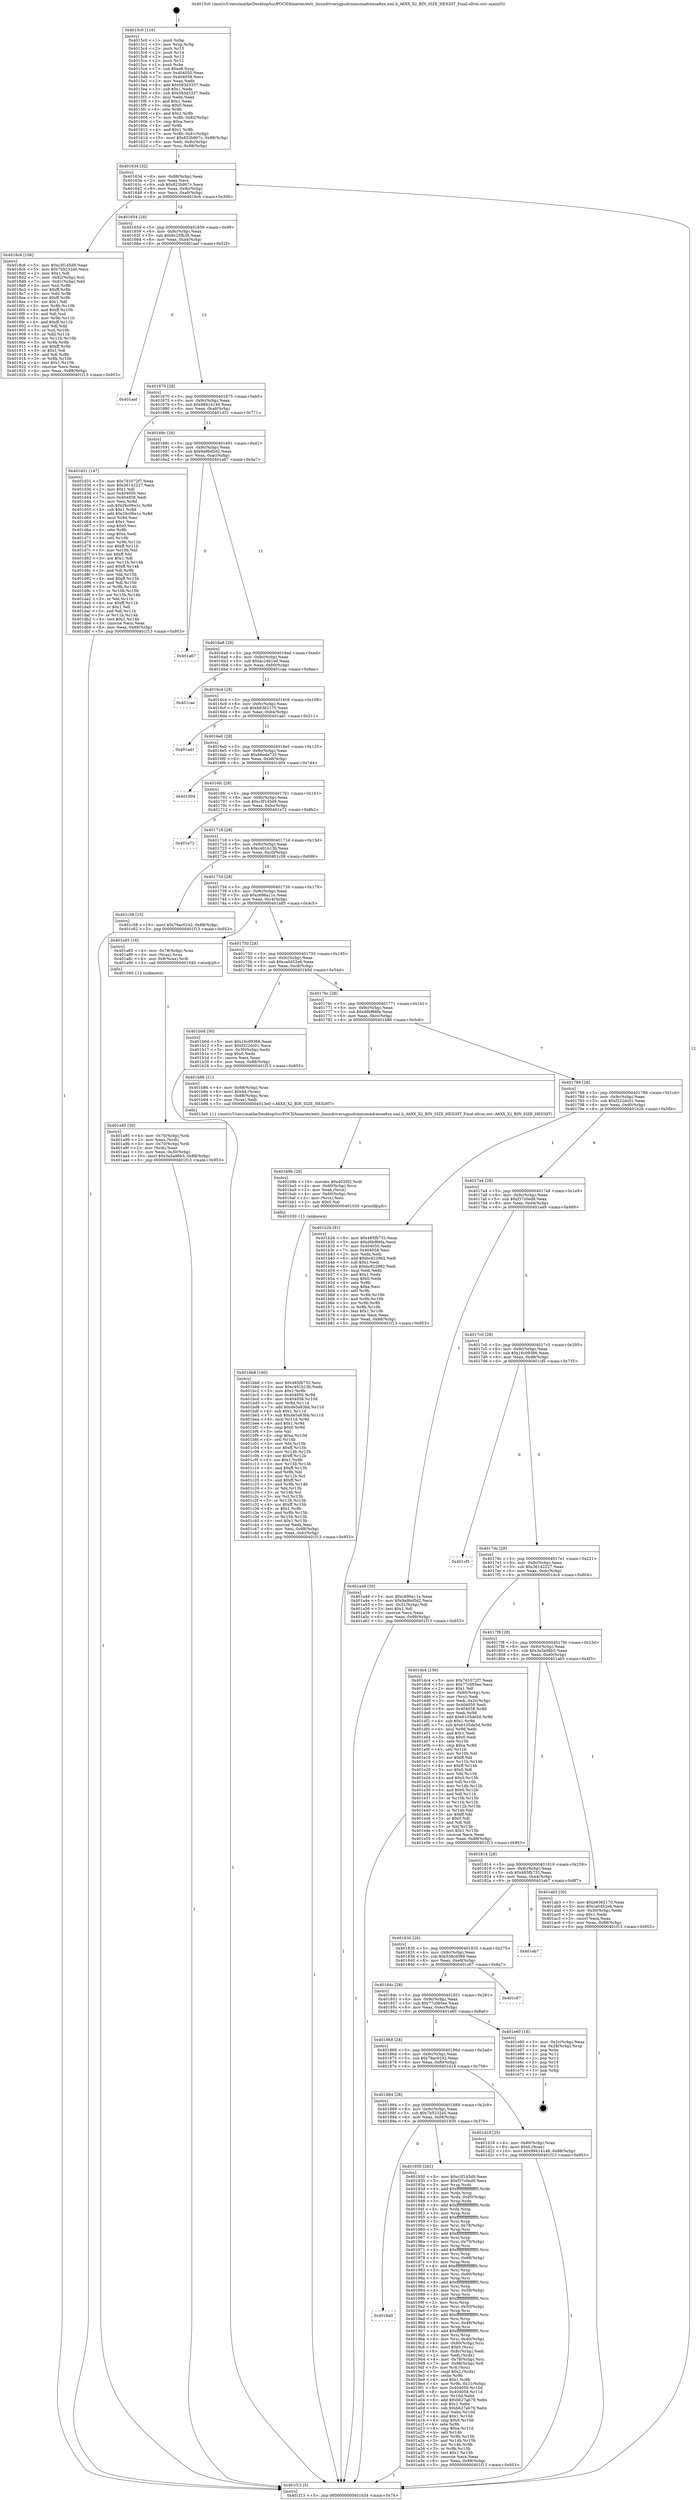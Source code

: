 digraph "0x4015c0" {
  label = "0x4015c0 (/mnt/c/Users/mathe/Desktop/tcc/POCII/binaries/extr_linuxdriversgpudrmmsmadrenoa6xx.xml.h_A6XX_X2_BIN_SIZE_HEIGHT_Final-ollvm.out::main(0))"
  labelloc = "t"
  node[shape=record]

  Entry [label="",width=0.3,height=0.3,shape=circle,fillcolor=black,style=filled]
  "0x401634" [label="{
     0x401634 [32]\l
     | [instrs]\l
     &nbsp;&nbsp;0x401634 \<+6\>: mov -0x88(%rbp),%eax\l
     &nbsp;&nbsp;0x40163a \<+2\>: mov %eax,%ecx\l
     &nbsp;&nbsp;0x40163c \<+6\>: sub $0x823b907c,%ecx\l
     &nbsp;&nbsp;0x401642 \<+6\>: mov %eax,-0x9c(%rbp)\l
     &nbsp;&nbsp;0x401648 \<+6\>: mov %ecx,-0xa0(%rbp)\l
     &nbsp;&nbsp;0x40164e \<+6\>: je 00000000004018c6 \<main+0x306\>\l
  }"]
  "0x4018c6" [label="{
     0x4018c6 [106]\l
     | [instrs]\l
     &nbsp;&nbsp;0x4018c6 \<+5\>: mov $0xc3f145d9,%eax\l
     &nbsp;&nbsp;0x4018cb \<+5\>: mov $0x7b5232a5,%ecx\l
     &nbsp;&nbsp;0x4018d0 \<+2\>: mov $0x1,%dl\l
     &nbsp;&nbsp;0x4018d2 \<+7\>: mov -0x82(%rbp),%sil\l
     &nbsp;&nbsp;0x4018d9 \<+7\>: mov -0x81(%rbp),%dil\l
     &nbsp;&nbsp;0x4018e0 \<+3\>: mov %sil,%r8b\l
     &nbsp;&nbsp;0x4018e3 \<+4\>: xor $0xff,%r8b\l
     &nbsp;&nbsp;0x4018e7 \<+3\>: mov %dil,%r9b\l
     &nbsp;&nbsp;0x4018ea \<+4\>: xor $0xff,%r9b\l
     &nbsp;&nbsp;0x4018ee \<+3\>: xor $0x1,%dl\l
     &nbsp;&nbsp;0x4018f1 \<+3\>: mov %r8b,%r10b\l
     &nbsp;&nbsp;0x4018f4 \<+4\>: and $0xff,%r10b\l
     &nbsp;&nbsp;0x4018f8 \<+3\>: and %dl,%sil\l
     &nbsp;&nbsp;0x4018fb \<+3\>: mov %r9b,%r11b\l
     &nbsp;&nbsp;0x4018fe \<+4\>: and $0xff,%r11b\l
     &nbsp;&nbsp;0x401902 \<+3\>: and %dl,%dil\l
     &nbsp;&nbsp;0x401905 \<+3\>: or %sil,%r10b\l
     &nbsp;&nbsp;0x401908 \<+3\>: or %dil,%r11b\l
     &nbsp;&nbsp;0x40190b \<+3\>: xor %r11b,%r10b\l
     &nbsp;&nbsp;0x40190e \<+3\>: or %r9b,%r8b\l
     &nbsp;&nbsp;0x401911 \<+4\>: xor $0xff,%r8b\l
     &nbsp;&nbsp;0x401915 \<+3\>: or $0x1,%dl\l
     &nbsp;&nbsp;0x401918 \<+3\>: and %dl,%r8b\l
     &nbsp;&nbsp;0x40191b \<+3\>: or %r8b,%r10b\l
     &nbsp;&nbsp;0x40191e \<+4\>: test $0x1,%r10b\l
     &nbsp;&nbsp;0x401922 \<+3\>: cmovne %ecx,%eax\l
     &nbsp;&nbsp;0x401925 \<+6\>: mov %eax,-0x88(%rbp)\l
     &nbsp;&nbsp;0x40192b \<+5\>: jmp 0000000000401f13 \<main+0x953\>\l
  }"]
  "0x401654" [label="{
     0x401654 [28]\l
     | [instrs]\l
     &nbsp;&nbsp;0x401654 \<+5\>: jmp 0000000000401659 \<main+0x99\>\l
     &nbsp;&nbsp;0x401659 \<+6\>: mov -0x9c(%rbp),%eax\l
     &nbsp;&nbsp;0x40165f \<+5\>: sub $0x8c25fb38,%eax\l
     &nbsp;&nbsp;0x401664 \<+6\>: mov %eax,-0xa4(%rbp)\l
     &nbsp;&nbsp;0x40166a \<+6\>: je 0000000000401aef \<main+0x52f\>\l
  }"]
  "0x401f13" [label="{
     0x401f13 [5]\l
     | [instrs]\l
     &nbsp;&nbsp;0x401f13 \<+5\>: jmp 0000000000401634 \<main+0x74\>\l
  }"]
  "0x4015c0" [label="{
     0x4015c0 [116]\l
     | [instrs]\l
     &nbsp;&nbsp;0x4015c0 \<+1\>: push %rbp\l
     &nbsp;&nbsp;0x4015c1 \<+3\>: mov %rsp,%rbp\l
     &nbsp;&nbsp;0x4015c4 \<+2\>: push %r15\l
     &nbsp;&nbsp;0x4015c6 \<+2\>: push %r14\l
     &nbsp;&nbsp;0x4015c8 \<+2\>: push %r13\l
     &nbsp;&nbsp;0x4015ca \<+2\>: push %r12\l
     &nbsp;&nbsp;0x4015cc \<+1\>: push %rbx\l
     &nbsp;&nbsp;0x4015cd \<+7\>: sub $0xe8,%rsp\l
     &nbsp;&nbsp;0x4015d4 \<+7\>: mov 0x404050,%eax\l
     &nbsp;&nbsp;0x4015db \<+7\>: mov 0x404058,%ecx\l
     &nbsp;&nbsp;0x4015e2 \<+2\>: mov %eax,%edx\l
     &nbsp;&nbsp;0x4015e4 \<+6\>: add $0x583d3337,%edx\l
     &nbsp;&nbsp;0x4015ea \<+3\>: sub $0x1,%edx\l
     &nbsp;&nbsp;0x4015ed \<+6\>: sub $0x583d3337,%edx\l
     &nbsp;&nbsp;0x4015f3 \<+3\>: imul %edx,%eax\l
     &nbsp;&nbsp;0x4015f6 \<+3\>: and $0x1,%eax\l
     &nbsp;&nbsp;0x4015f9 \<+3\>: cmp $0x0,%eax\l
     &nbsp;&nbsp;0x4015fc \<+4\>: sete %r8b\l
     &nbsp;&nbsp;0x401600 \<+4\>: and $0x1,%r8b\l
     &nbsp;&nbsp;0x401604 \<+7\>: mov %r8b,-0x82(%rbp)\l
     &nbsp;&nbsp;0x40160b \<+3\>: cmp $0xa,%ecx\l
     &nbsp;&nbsp;0x40160e \<+4\>: setl %r8b\l
     &nbsp;&nbsp;0x401612 \<+4\>: and $0x1,%r8b\l
     &nbsp;&nbsp;0x401616 \<+7\>: mov %r8b,-0x81(%rbp)\l
     &nbsp;&nbsp;0x40161d \<+10\>: movl $0x823b907c,-0x88(%rbp)\l
     &nbsp;&nbsp;0x401627 \<+6\>: mov %edi,-0x8c(%rbp)\l
     &nbsp;&nbsp;0x40162d \<+7\>: mov %rsi,-0x98(%rbp)\l
  }"]
  Exit [label="",width=0.3,height=0.3,shape=circle,fillcolor=black,style=filled,peripheries=2]
  "0x401aef" [label="{
     0x401aef\l
  }", style=dashed]
  "0x401670" [label="{
     0x401670 [28]\l
     | [instrs]\l
     &nbsp;&nbsp;0x401670 \<+5\>: jmp 0000000000401675 \<main+0xb5\>\l
     &nbsp;&nbsp;0x401675 \<+6\>: mov -0x9c(%rbp),%eax\l
     &nbsp;&nbsp;0x40167b \<+5\>: sub $0x99414146,%eax\l
     &nbsp;&nbsp;0x401680 \<+6\>: mov %eax,-0xa8(%rbp)\l
     &nbsp;&nbsp;0x401686 \<+6\>: je 0000000000401d31 \<main+0x771\>\l
  }"]
  "0x401bb8" [label="{
     0x401bb8 [160]\l
     | [instrs]\l
     &nbsp;&nbsp;0x401bb8 \<+5\>: mov $0x485fb733,%esi\l
     &nbsp;&nbsp;0x401bbd \<+5\>: mov $0xc401b13b,%edx\l
     &nbsp;&nbsp;0x401bc2 \<+3\>: mov $0x1,%r8b\l
     &nbsp;&nbsp;0x401bc5 \<+8\>: mov 0x404050,%r9d\l
     &nbsp;&nbsp;0x401bcd \<+8\>: mov 0x404058,%r10d\l
     &nbsp;&nbsp;0x401bd5 \<+3\>: mov %r9d,%r11d\l
     &nbsp;&nbsp;0x401bd8 \<+7\>: add $0xde5a83bb,%r11d\l
     &nbsp;&nbsp;0x401bdf \<+4\>: sub $0x1,%r11d\l
     &nbsp;&nbsp;0x401be3 \<+7\>: sub $0xde5a83bb,%r11d\l
     &nbsp;&nbsp;0x401bea \<+4\>: imul %r11d,%r9d\l
     &nbsp;&nbsp;0x401bee \<+4\>: and $0x1,%r9d\l
     &nbsp;&nbsp;0x401bf2 \<+4\>: cmp $0x0,%r9d\l
     &nbsp;&nbsp;0x401bf6 \<+3\>: sete %bl\l
     &nbsp;&nbsp;0x401bf9 \<+4\>: cmp $0xa,%r10d\l
     &nbsp;&nbsp;0x401bfd \<+4\>: setl %r14b\l
     &nbsp;&nbsp;0x401c01 \<+3\>: mov %bl,%r15b\l
     &nbsp;&nbsp;0x401c04 \<+4\>: xor $0xff,%r15b\l
     &nbsp;&nbsp;0x401c08 \<+3\>: mov %r14b,%r12b\l
     &nbsp;&nbsp;0x401c0b \<+4\>: xor $0xff,%r12b\l
     &nbsp;&nbsp;0x401c0f \<+4\>: xor $0x1,%r8b\l
     &nbsp;&nbsp;0x401c13 \<+3\>: mov %r15b,%r13b\l
     &nbsp;&nbsp;0x401c16 \<+4\>: and $0xff,%r13b\l
     &nbsp;&nbsp;0x401c1a \<+3\>: and %r8b,%bl\l
     &nbsp;&nbsp;0x401c1d \<+3\>: mov %r12b,%cl\l
     &nbsp;&nbsp;0x401c20 \<+3\>: and $0xff,%cl\l
     &nbsp;&nbsp;0x401c23 \<+3\>: and %r8b,%r14b\l
     &nbsp;&nbsp;0x401c26 \<+3\>: or %bl,%r13b\l
     &nbsp;&nbsp;0x401c29 \<+3\>: or %r14b,%cl\l
     &nbsp;&nbsp;0x401c2c \<+3\>: xor %cl,%r13b\l
     &nbsp;&nbsp;0x401c2f \<+3\>: or %r12b,%r15b\l
     &nbsp;&nbsp;0x401c32 \<+4\>: xor $0xff,%r15b\l
     &nbsp;&nbsp;0x401c36 \<+4\>: or $0x1,%r8b\l
     &nbsp;&nbsp;0x401c3a \<+3\>: and %r8b,%r15b\l
     &nbsp;&nbsp;0x401c3d \<+3\>: or %r15b,%r13b\l
     &nbsp;&nbsp;0x401c40 \<+4\>: test $0x1,%r13b\l
     &nbsp;&nbsp;0x401c44 \<+3\>: cmovne %edx,%esi\l
     &nbsp;&nbsp;0x401c47 \<+6\>: mov %esi,-0x88(%rbp)\l
     &nbsp;&nbsp;0x401c4d \<+6\>: mov %eax,-0xfc(%rbp)\l
     &nbsp;&nbsp;0x401c53 \<+5\>: jmp 0000000000401f13 \<main+0x953\>\l
  }"]
  "0x401d31" [label="{
     0x401d31 [147]\l
     | [instrs]\l
     &nbsp;&nbsp;0x401d31 \<+5\>: mov $0x7d1072f7,%eax\l
     &nbsp;&nbsp;0x401d36 \<+5\>: mov $0x36142227,%ecx\l
     &nbsp;&nbsp;0x401d3b \<+2\>: mov $0x1,%dl\l
     &nbsp;&nbsp;0x401d3d \<+7\>: mov 0x404050,%esi\l
     &nbsp;&nbsp;0x401d44 \<+7\>: mov 0x404058,%edi\l
     &nbsp;&nbsp;0x401d4b \<+3\>: mov %esi,%r8d\l
     &nbsp;&nbsp;0x401d4e \<+7\>: sub $0x26c06e1c,%r8d\l
     &nbsp;&nbsp;0x401d55 \<+4\>: sub $0x1,%r8d\l
     &nbsp;&nbsp;0x401d59 \<+7\>: add $0x26c06e1c,%r8d\l
     &nbsp;&nbsp;0x401d60 \<+4\>: imul %r8d,%esi\l
     &nbsp;&nbsp;0x401d64 \<+3\>: and $0x1,%esi\l
     &nbsp;&nbsp;0x401d67 \<+3\>: cmp $0x0,%esi\l
     &nbsp;&nbsp;0x401d6a \<+4\>: sete %r9b\l
     &nbsp;&nbsp;0x401d6e \<+3\>: cmp $0xa,%edi\l
     &nbsp;&nbsp;0x401d71 \<+4\>: setl %r10b\l
     &nbsp;&nbsp;0x401d75 \<+3\>: mov %r9b,%r11b\l
     &nbsp;&nbsp;0x401d78 \<+4\>: xor $0xff,%r11b\l
     &nbsp;&nbsp;0x401d7c \<+3\>: mov %r10b,%bl\l
     &nbsp;&nbsp;0x401d7f \<+3\>: xor $0xff,%bl\l
     &nbsp;&nbsp;0x401d82 \<+3\>: xor $0x1,%dl\l
     &nbsp;&nbsp;0x401d85 \<+3\>: mov %r11b,%r14b\l
     &nbsp;&nbsp;0x401d88 \<+4\>: and $0xff,%r14b\l
     &nbsp;&nbsp;0x401d8c \<+3\>: and %dl,%r9b\l
     &nbsp;&nbsp;0x401d8f \<+3\>: mov %bl,%r15b\l
     &nbsp;&nbsp;0x401d92 \<+4\>: and $0xff,%r15b\l
     &nbsp;&nbsp;0x401d96 \<+3\>: and %dl,%r10b\l
     &nbsp;&nbsp;0x401d99 \<+3\>: or %r9b,%r14b\l
     &nbsp;&nbsp;0x401d9c \<+3\>: or %r10b,%r15b\l
     &nbsp;&nbsp;0x401d9f \<+3\>: xor %r15b,%r14b\l
     &nbsp;&nbsp;0x401da2 \<+3\>: or %bl,%r11b\l
     &nbsp;&nbsp;0x401da5 \<+4\>: xor $0xff,%r11b\l
     &nbsp;&nbsp;0x401da9 \<+3\>: or $0x1,%dl\l
     &nbsp;&nbsp;0x401dac \<+3\>: and %dl,%r11b\l
     &nbsp;&nbsp;0x401daf \<+3\>: or %r11b,%r14b\l
     &nbsp;&nbsp;0x401db2 \<+4\>: test $0x1,%r14b\l
     &nbsp;&nbsp;0x401db6 \<+3\>: cmovne %ecx,%eax\l
     &nbsp;&nbsp;0x401db9 \<+6\>: mov %eax,-0x88(%rbp)\l
     &nbsp;&nbsp;0x401dbf \<+5\>: jmp 0000000000401f13 \<main+0x953\>\l
  }"]
  "0x40168c" [label="{
     0x40168c [28]\l
     | [instrs]\l
     &nbsp;&nbsp;0x40168c \<+5\>: jmp 0000000000401691 \<main+0xd1\>\l
     &nbsp;&nbsp;0x401691 \<+6\>: mov -0x9c(%rbp),%eax\l
     &nbsp;&nbsp;0x401697 \<+5\>: sub $0x9a9bd5d2,%eax\l
     &nbsp;&nbsp;0x40169c \<+6\>: mov %eax,-0xac(%rbp)\l
     &nbsp;&nbsp;0x4016a2 \<+6\>: je 0000000000401a67 \<main+0x4a7\>\l
  }"]
  "0x401b9b" [label="{
     0x401b9b [29]\l
     | [instrs]\l
     &nbsp;&nbsp;0x401b9b \<+10\>: movabs $0x4020f2,%rdi\l
     &nbsp;&nbsp;0x401ba5 \<+4\>: mov -0x60(%rbp),%rcx\l
     &nbsp;&nbsp;0x401ba9 \<+2\>: mov %eax,(%rcx)\l
     &nbsp;&nbsp;0x401bab \<+4\>: mov -0x60(%rbp),%rcx\l
     &nbsp;&nbsp;0x401baf \<+2\>: mov (%rcx),%esi\l
     &nbsp;&nbsp;0x401bb1 \<+2\>: mov $0x0,%al\l
     &nbsp;&nbsp;0x401bb3 \<+5\>: call 0000000000401030 \<printf@plt\>\l
     | [calls]\l
     &nbsp;&nbsp;0x401030 \{1\} (unknown)\l
  }"]
  "0x401a67" [label="{
     0x401a67\l
  }", style=dashed]
  "0x4016a8" [label="{
     0x4016a8 [28]\l
     | [instrs]\l
     &nbsp;&nbsp;0x4016a8 \<+5\>: jmp 00000000004016ad \<main+0xed\>\l
     &nbsp;&nbsp;0x4016ad \<+6\>: mov -0x9c(%rbp),%eax\l
     &nbsp;&nbsp;0x4016b3 \<+5\>: sub $0xac24b1ed,%eax\l
     &nbsp;&nbsp;0x4016b8 \<+6\>: mov %eax,-0xb0(%rbp)\l
     &nbsp;&nbsp;0x4016be \<+6\>: je 0000000000401cae \<main+0x6ee\>\l
  }"]
  "0x401a95" [label="{
     0x401a95 [30]\l
     | [instrs]\l
     &nbsp;&nbsp;0x401a95 \<+4\>: mov -0x70(%rbp),%rdi\l
     &nbsp;&nbsp;0x401a99 \<+2\>: mov %eax,(%rdi)\l
     &nbsp;&nbsp;0x401a9b \<+4\>: mov -0x70(%rbp),%rdi\l
     &nbsp;&nbsp;0x401a9f \<+2\>: mov (%rdi),%eax\l
     &nbsp;&nbsp;0x401aa1 \<+3\>: mov %eax,-0x30(%rbp)\l
     &nbsp;&nbsp;0x401aa4 \<+10\>: movl $0x3a5a96b3,-0x88(%rbp)\l
     &nbsp;&nbsp;0x401aae \<+5\>: jmp 0000000000401f13 \<main+0x953\>\l
  }"]
  "0x401cae" [label="{
     0x401cae\l
  }", style=dashed]
  "0x4016c4" [label="{
     0x4016c4 [28]\l
     | [instrs]\l
     &nbsp;&nbsp;0x4016c4 \<+5\>: jmp 00000000004016c9 \<main+0x109\>\l
     &nbsp;&nbsp;0x4016c9 \<+6\>: mov -0x9c(%rbp),%eax\l
     &nbsp;&nbsp;0x4016cf \<+5\>: sub $0xb6362170,%eax\l
     &nbsp;&nbsp;0x4016d4 \<+6\>: mov %eax,-0xb4(%rbp)\l
     &nbsp;&nbsp;0x4016da \<+6\>: je 0000000000401ad1 \<main+0x511\>\l
  }"]
  "0x4018a0" [label="{
     0x4018a0\l
  }", style=dashed]
  "0x401ad1" [label="{
     0x401ad1\l
  }", style=dashed]
  "0x4016e0" [label="{
     0x4016e0 [28]\l
     | [instrs]\l
     &nbsp;&nbsp;0x4016e0 \<+5\>: jmp 00000000004016e5 \<main+0x125\>\l
     &nbsp;&nbsp;0x4016e5 \<+6\>: mov -0x9c(%rbp),%eax\l
     &nbsp;&nbsp;0x4016eb \<+5\>: sub $0xb6ede735,%eax\l
     &nbsp;&nbsp;0x4016f0 \<+6\>: mov %eax,-0xb8(%rbp)\l
     &nbsp;&nbsp;0x4016f6 \<+6\>: je 0000000000401d04 \<main+0x744\>\l
  }"]
  "0x401930" [label="{
     0x401930 [281]\l
     | [instrs]\l
     &nbsp;&nbsp;0x401930 \<+5\>: mov $0xc3f145d9,%eax\l
     &nbsp;&nbsp;0x401935 \<+5\>: mov $0xf37c0ed9,%ecx\l
     &nbsp;&nbsp;0x40193a \<+3\>: mov %rsp,%rdx\l
     &nbsp;&nbsp;0x40193d \<+4\>: add $0xfffffffffffffff0,%rdx\l
     &nbsp;&nbsp;0x401941 \<+3\>: mov %rdx,%rsp\l
     &nbsp;&nbsp;0x401944 \<+4\>: mov %rdx,-0x80(%rbp)\l
     &nbsp;&nbsp;0x401948 \<+3\>: mov %rsp,%rdx\l
     &nbsp;&nbsp;0x40194b \<+4\>: add $0xfffffffffffffff0,%rdx\l
     &nbsp;&nbsp;0x40194f \<+3\>: mov %rdx,%rsp\l
     &nbsp;&nbsp;0x401952 \<+3\>: mov %rsp,%rsi\l
     &nbsp;&nbsp;0x401955 \<+4\>: add $0xfffffffffffffff0,%rsi\l
     &nbsp;&nbsp;0x401959 \<+3\>: mov %rsi,%rsp\l
     &nbsp;&nbsp;0x40195c \<+4\>: mov %rsi,-0x78(%rbp)\l
     &nbsp;&nbsp;0x401960 \<+3\>: mov %rsp,%rsi\l
     &nbsp;&nbsp;0x401963 \<+4\>: add $0xfffffffffffffff0,%rsi\l
     &nbsp;&nbsp;0x401967 \<+3\>: mov %rsi,%rsp\l
     &nbsp;&nbsp;0x40196a \<+4\>: mov %rsi,-0x70(%rbp)\l
     &nbsp;&nbsp;0x40196e \<+3\>: mov %rsp,%rsi\l
     &nbsp;&nbsp;0x401971 \<+4\>: add $0xfffffffffffffff0,%rsi\l
     &nbsp;&nbsp;0x401975 \<+3\>: mov %rsi,%rsp\l
     &nbsp;&nbsp;0x401978 \<+4\>: mov %rsi,-0x68(%rbp)\l
     &nbsp;&nbsp;0x40197c \<+3\>: mov %rsp,%rsi\l
     &nbsp;&nbsp;0x40197f \<+4\>: add $0xfffffffffffffff0,%rsi\l
     &nbsp;&nbsp;0x401983 \<+3\>: mov %rsi,%rsp\l
     &nbsp;&nbsp;0x401986 \<+4\>: mov %rsi,-0x60(%rbp)\l
     &nbsp;&nbsp;0x40198a \<+3\>: mov %rsp,%rsi\l
     &nbsp;&nbsp;0x40198d \<+4\>: add $0xfffffffffffffff0,%rsi\l
     &nbsp;&nbsp;0x401991 \<+3\>: mov %rsi,%rsp\l
     &nbsp;&nbsp;0x401994 \<+4\>: mov %rsi,-0x58(%rbp)\l
     &nbsp;&nbsp;0x401998 \<+3\>: mov %rsp,%rsi\l
     &nbsp;&nbsp;0x40199b \<+4\>: add $0xfffffffffffffff0,%rsi\l
     &nbsp;&nbsp;0x40199f \<+3\>: mov %rsi,%rsp\l
     &nbsp;&nbsp;0x4019a2 \<+4\>: mov %rsi,-0x50(%rbp)\l
     &nbsp;&nbsp;0x4019a6 \<+3\>: mov %rsp,%rsi\l
     &nbsp;&nbsp;0x4019a9 \<+4\>: add $0xfffffffffffffff0,%rsi\l
     &nbsp;&nbsp;0x4019ad \<+3\>: mov %rsi,%rsp\l
     &nbsp;&nbsp;0x4019b0 \<+4\>: mov %rsi,-0x48(%rbp)\l
     &nbsp;&nbsp;0x4019b4 \<+3\>: mov %rsp,%rsi\l
     &nbsp;&nbsp;0x4019b7 \<+4\>: add $0xfffffffffffffff0,%rsi\l
     &nbsp;&nbsp;0x4019bb \<+3\>: mov %rsi,%rsp\l
     &nbsp;&nbsp;0x4019be \<+4\>: mov %rsi,-0x40(%rbp)\l
     &nbsp;&nbsp;0x4019c2 \<+4\>: mov -0x80(%rbp),%rsi\l
     &nbsp;&nbsp;0x4019c6 \<+6\>: movl $0x0,(%rsi)\l
     &nbsp;&nbsp;0x4019cc \<+6\>: mov -0x8c(%rbp),%edi\l
     &nbsp;&nbsp;0x4019d2 \<+2\>: mov %edi,(%rdx)\l
     &nbsp;&nbsp;0x4019d4 \<+4\>: mov -0x78(%rbp),%rsi\l
     &nbsp;&nbsp;0x4019d8 \<+7\>: mov -0x98(%rbp),%r8\l
     &nbsp;&nbsp;0x4019df \<+3\>: mov %r8,(%rsi)\l
     &nbsp;&nbsp;0x4019e2 \<+3\>: cmpl $0x2,(%rdx)\l
     &nbsp;&nbsp;0x4019e5 \<+4\>: setne %r9b\l
     &nbsp;&nbsp;0x4019e9 \<+4\>: and $0x1,%r9b\l
     &nbsp;&nbsp;0x4019ed \<+4\>: mov %r9b,-0x31(%rbp)\l
     &nbsp;&nbsp;0x4019f1 \<+8\>: mov 0x404050,%r10d\l
     &nbsp;&nbsp;0x4019f9 \<+8\>: mov 0x404058,%r11d\l
     &nbsp;&nbsp;0x401a01 \<+3\>: mov %r10d,%ebx\l
     &nbsp;&nbsp;0x401a04 \<+6\>: add $0xb627ab79,%ebx\l
     &nbsp;&nbsp;0x401a0a \<+3\>: sub $0x1,%ebx\l
     &nbsp;&nbsp;0x401a0d \<+6\>: sub $0xb627ab79,%ebx\l
     &nbsp;&nbsp;0x401a13 \<+4\>: imul %ebx,%r10d\l
     &nbsp;&nbsp;0x401a17 \<+4\>: and $0x1,%r10d\l
     &nbsp;&nbsp;0x401a1b \<+4\>: cmp $0x0,%r10d\l
     &nbsp;&nbsp;0x401a1f \<+4\>: sete %r9b\l
     &nbsp;&nbsp;0x401a23 \<+4\>: cmp $0xa,%r11d\l
     &nbsp;&nbsp;0x401a27 \<+4\>: setl %r14b\l
     &nbsp;&nbsp;0x401a2b \<+3\>: mov %r9b,%r15b\l
     &nbsp;&nbsp;0x401a2e \<+3\>: and %r14b,%r15b\l
     &nbsp;&nbsp;0x401a31 \<+3\>: xor %r14b,%r9b\l
     &nbsp;&nbsp;0x401a34 \<+3\>: or %r9b,%r15b\l
     &nbsp;&nbsp;0x401a37 \<+4\>: test $0x1,%r15b\l
     &nbsp;&nbsp;0x401a3b \<+3\>: cmovne %ecx,%eax\l
     &nbsp;&nbsp;0x401a3e \<+6\>: mov %eax,-0x88(%rbp)\l
     &nbsp;&nbsp;0x401a44 \<+5\>: jmp 0000000000401f13 \<main+0x953\>\l
  }"]
  "0x401d04" [label="{
     0x401d04\l
  }", style=dashed]
  "0x4016fc" [label="{
     0x4016fc [28]\l
     | [instrs]\l
     &nbsp;&nbsp;0x4016fc \<+5\>: jmp 0000000000401701 \<main+0x141\>\l
     &nbsp;&nbsp;0x401701 \<+6\>: mov -0x9c(%rbp),%eax\l
     &nbsp;&nbsp;0x401707 \<+5\>: sub $0xc3f145d9,%eax\l
     &nbsp;&nbsp;0x40170c \<+6\>: mov %eax,-0xbc(%rbp)\l
     &nbsp;&nbsp;0x401712 \<+6\>: je 0000000000401e72 \<main+0x8b2\>\l
  }"]
  "0x401884" [label="{
     0x401884 [28]\l
     | [instrs]\l
     &nbsp;&nbsp;0x401884 \<+5\>: jmp 0000000000401889 \<main+0x2c9\>\l
     &nbsp;&nbsp;0x401889 \<+6\>: mov -0x9c(%rbp),%eax\l
     &nbsp;&nbsp;0x40188f \<+5\>: sub $0x7b5232a5,%eax\l
     &nbsp;&nbsp;0x401894 \<+6\>: mov %eax,-0xf4(%rbp)\l
     &nbsp;&nbsp;0x40189a \<+6\>: je 0000000000401930 \<main+0x370\>\l
  }"]
  "0x401e72" [label="{
     0x401e72\l
  }", style=dashed]
  "0x401718" [label="{
     0x401718 [28]\l
     | [instrs]\l
     &nbsp;&nbsp;0x401718 \<+5\>: jmp 000000000040171d \<main+0x15d\>\l
     &nbsp;&nbsp;0x40171d \<+6\>: mov -0x9c(%rbp),%eax\l
     &nbsp;&nbsp;0x401723 \<+5\>: sub $0xc401b13b,%eax\l
     &nbsp;&nbsp;0x401728 \<+6\>: mov %eax,-0xc0(%rbp)\l
     &nbsp;&nbsp;0x40172e \<+6\>: je 0000000000401c58 \<main+0x698\>\l
  }"]
  "0x401d18" [label="{
     0x401d18 [25]\l
     | [instrs]\l
     &nbsp;&nbsp;0x401d18 \<+4\>: mov -0x80(%rbp),%rax\l
     &nbsp;&nbsp;0x401d1c \<+6\>: movl $0x0,(%rax)\l
     &nbsp;&nbsp;0x401d22 \<+10\>: movl $0x99414146,-0x88(%rbp)\l
     &nbsp;&nbsp;0x401d2c \<+5\>: jmp 0000000000401f13 \<main+0x953\>\l
  }"]
  "0x401c58" [label="{
     0x401c58 [15]\l
     | [instrs]\l
     &nbsp;&nbsp;0x401c58 \<+10\>: movl $0x79ac0242,-0x88(%rbp)\l
     &nbsp;&nbsp;0x401c62 \<+5\>: jmp 0000000000401f13 \<main+0x953\>\l
  }"]
  "0x401734" [label="{
     0x401734 [28]\l
     | [instrs]\l
     &nbsp;&nbsp;0x401734 \<+5\>: jmp 0000000000401739 \<main+0x179\>\l
     &nbsp;&nbsp;0x401739 \<+6\>: mov -0x9c(%rbp),%eax\l
     &nbsp;&nbsp;0x40173f \<+5\>: sub $0xc696a11e,%eax\l
     &nbsp;&nbsp;0x401744 \<+6\>: mov %eax,-0xc4(%rbp)\l
     &nbsp;&nbsp;0x40174a \<+6\>: je 0000000000401a85 \<main+0x4c5\>\l
  }"]
  "0x401868" [label="{
     0x401868 [28]\l
     | [instrs]\l
     &nbsp;&nbsp;0x401868 \<+5\>: jmp 000000000040186d \<main+0x2ad\>\l
     &nbsp;&nbsp;0x40186d \<+6\>: mov -0x9c(%rbp),%eax\l
     &nbsp;&nbsp;0x401873 \<+5\>: sub $0x79ac0242,%eax\l
     &nbsp;&nbsp;0x401878 \<+6\>: mov %eax,-0xf0(%rbp)\l
     &nbsp;&nbsp;0x40187e \<+6\>: je 0000000000401d18 \<main+0x758\>\l
  }"]
  "0x401a85" [label="{
     0x401a85 [16]\l
     | [instrs]\l
     &nbsp;&nbsp;0x401a85 \<+4\>: mov -0x78(%rbp),%rax\l
     &nbsp;&nbsp;0x401a89 \<+3\>: mov (%rax),%rax\l
     &nbsp;&nbsp;0x401a8c \<+4\>: mov 0x8(%rax),%rdi\l
     &nbsp;&nbsp;0x401a90 \<+5\>: call 0000000000401040 \<atoi@plt\>\l
     | [calls]\l
     &nbsp;&nbsp;0x401040 \{1\} (unknown)\l
  }"]
  "0x401750" [label="{
     0x401750 [28]\l
     | [instrs]\l
     &nbsp;&nbsp;0x401750 \<+5\>: jmp 0000000000401755 \<main+0x195\>\l
     &nbsp;&nbsp;0x401755 \<+6\>: mov -0x9c(%rbp),%eax\l
     &nbsp;&nbsp;0x40175b \<+5\>: sub $0xca0452e6,%eax\l
     &nbsp;&nbsp;0x401760 \<+6\>: mov %eax,-0xc8(%rbp)\l
     &nbsp;&nbsp;0x401766 \<+6\>: je 0000000000401b0d \<main+0x54d\>\l
  }"]
  "0x401e60" [label="{
     0x401e60 [18]\l
     | [instrs]\l
     &nbsp;&nbsp;0x401e60 \<+3\>: mov -0x2c(%rbp),%eax\l
     &nbsp;&nbsp;0x401e63 \<+4\>: lea -0x28(%rbp),%rsp\l
     &nbsp;&nbsp;0x401e67 \<+1\>: pop %rbx\l
     &nbsp;&nbsp;0x401e68 \<+2\>: pop %r12\l
     &nbsp;&nbsp;0x401e6a \<+2\>: pop %r13\l
     &nbsp;&nbsp;0x401e6c \<+2\>: pop %r14\l
     &nbsp;&nbsp;0x401e6e \<+2\>: pop %r15\l
     &nbsp;&nbsp;0x401e70 \<+1\>: pop %rbp\l
     &nbsp;&nbsp;0x401e71 \<+1\>: ret\l
  }"]
  "0x401b0d" [label="{
     0x401b0d [30]\l
     | [instrs]\l
     &nbsp;&nbsp;0x401b0d \<+5\>: mov $0x16c09366,%eax\l
     &nbsp;&nbsp;0x401b12 \<+5\>: mov $0xf322dc01,%ecx\l
     &nbsp;&nbsp;0x401b17 \<+3\>: mov -0x30(%rbp),%edx\l
     &nbsp;&nbsp;0x401b1a \<+3\>: cmp $0x0,%edx\l
     &nbsp;&nbsp;0x401b1d \<+3\>: cmove %ecx,%eax\l
     &nbsp;&nbsp;0x401b20 \<+6\>: mov %eax,-0x88(%rbp)\l
     &nbsp;&nbsp;0x401b26 \<+5\>: jmp 0000000000401f13 \<main+0x953\>\l
  }"]
  "0x40176c" [label="{
     0x40176c [28]\l
     | [instrs]\l
     &nbsp;&nbsp;0x40176c \<+5\>: jmp 0000000000401771 \<main+0x1b1\>\l
     &nbsp;&nbsp;0x401771 \<+6\>: mov -0x9c(%rbp),%eax\l
     &nbsp;&nbsp;0x401777 \<+5\>: sub $0xd8bf66fa,%eax\l
     &nbsp;&nbsp;0x40177c \<+6\>: mov %eax,-0xcc(%rbp)\l
     &nbsp;&nbsp;0x401782 \<+6\>: je 0000000000401b86 \<main+0x5c6\>\l
  }"]
  "0x40184c" [label="{
     0x40184c [28]\l
     | [instrs]\l
     &nbsp;&nbsp;0x40184c \<+5\>: jmp 0000000000401851 \<main+0x291\>\l
     &nbsp;&nbsp;0x401851 \<+6\>: mov -0x9c(%rbp),%eax\l
     &nbsp;&nbsp;0x401857 \<+5\>: sub $0x77c085ee,%eax\l
     &nbsp;&nbsp;0x40185c \<+6\>: mov %eax,-0xec(%rbp)\l
     &nbsp;&nbsp;0x401862 \<+6\>: je 0000000000401e60 \<main+0x8a0\>\l
  }"]
  "0x401b86" [label="{
     0x401b86 [21]\l
     | [instrs]\l
     &nbsp;&nbsp;0x401b86 \<+4\>: mov -0x68(%rbp),%rax\l
     &nbsp;&nbsp;0x401b8a \<+6\>: movl $0x64,(%rax)\l
     &nbsp;&nbsp;0x401b90 \<+4\>: mov -0x68(%rbp),%rax\l
     &nbsp;&nbsp;0x401b94 \<+2\>: mov (%rax),%edi\l
     &nbsp;&nbsp;0x401b96 \<+5\>: call 00000000004013e0 \<A6XX_X2_BIN_SIZE_HEIGHT\>\l
     | [calls]\l
     &nbsp;&nbsp;0x4013e0 \{1\} (/mnt/c/Users/mathe/Desktop/tcc/POCII/binaries/extr_linuxdriversgpudrmmsmadrenoa6xx.xml.h_A6XX_X2_BIN_SIZE_HEIGHT_Final-ollvm.out::A6XX_X2_BIN_SIZE_HEIGHT)\l
  }"]
  "0x401788" [label="{
     0x401788 [28]\l
     | [instrs]\l
     &nbsp;&nbsp;0x401788 \<+5\>: jmp 000000000040178d \<main+0x1cd\>\l
     &nbsp;&nbsp;0x40178d \<+6\>: mov -0x9c(%rbp),%eax\l
     &nbsp;&nbsp;0x401793 \<+5\>: sub $0xf322dc01,%eax\l
     &nbsp;&nbsp;0x401798 \<+6\>: mov %eax,-0xd0(%rbp)\l
     &nbsp;&nbsp;0x40179e \<+6\>: je 0000000000401b2b \<main+0x56b\>\l
  }"]
  "0x401c67" [label="{
     0x401c67\l
  }", style=dashed]
  "0x401b2b" [label="{
     0x401b2b [91]\l
     | [instrs]\l
     &nbsp;&nbsp;0x401b2b \<+5\>: mov $0x485fb733,%eax\l
     &nbsp;&nbsp;0x401b30 \<+5\>: mov $0xd8bf66fa,%ecx\l
     &nbsp;&nbsp;0x401b35 \<+7\>: mov 0x404050,%edx\l
     &nbsp;&nbsp;0x401b3c \<+7\>: mov 0x404058,%esi\l
     &nbsp;&nbsp;0x401b43 \<+2\>: mov %edx,%edi\l
     &nbsp;&nbsp;0x401b45 \<+6\>: add $0xbc822982,%edi\l
     &nbsp;&nbsp;0x401b4b \<+3\>: sub $0x1,%edi\l
     &nbsp;&nbsp;0x401b4e \<+6\>: sub $0xbc822982,%edi\l
     &nbsp;&nbsp;0x401b54 \<+3\>: imul %edi,%edx\l
     &nbsp;&nbsp;0x401b57 \<+3\>: and $0x1,%edx\l
     &nbsp;&nbsp;0x401b5a \<+3\>: cmp $0x0,%edx\l
     &nbsp;&nbsp;0x401b5d \<+4\>: sete %r8b\l
     &nbsp;&nbsp;0x401b61 \<+3\>: cmp $0xa,%esi\l
     &nbsp;&nbsp;0x401b64 \<+4\>: setl %r9b\l
     &nbsp;&nbsp;0x401b68 \<+3\>: mov %r8b,%r10b\l
     &nbsp;&nbsp;0x401b6b \<+3\>: and %r9b,%r10b\l
     &nbsp;&nbsp;0x401b6e \<+3\>: xor %r9b,%r8b\l
     &nbsp;&nbsp;0x401b71 \<+3\>: or %r8b,%r10b\l
     &nbsp;&nbsp;0x401b74 \<+4\>: test $0x1,%r10b\l
     &nbsp;&nbsp;0x401b78 \<+3\>: cmovne %ecx,%eax\l
     &nbsp;&nbsp;0x401b7b \<+6\>: mov %eax,-0x88(%rbp)\l
     &nbsp;&nbsp;0x401b81 \<+5\>: jmp 0000000000401f13 \<main+0x953\>\l
  }"]
  "0x4017a4" [label="{
     0x4017a4 [28]\l
     | [instrs]\l
     &nbsp;&nbsp;0x4017a4 \<+5\>: jmp 00000000004017a9 \<main+0x1e9\>\l
     &nbsp;&nbsp;0x4017a9 \<+6\>: mov -0x9c(%rbp),%eax\l
     &nbsp;&nbsp;0x4017af \<+5\>: sub $0xf37c0ed9,%eax\l
     &nbsp;&nbsp;0x4017b4 \<+6\>: mov %eax,-0xd4(%rbp)\l
     &nbsp;&nbsp;0x4017ba \<+6\>: je 0000000000401a49 \<main+0x489\>\l
  }"]
  "0x401830" [label="{
     0x401830 [28]\l
     | [instrs]\l
     &nbsp;&nbsp;0x401830 \<+5\>: jmp 0000000000401835 \<main+0x275\>\l
     &nbsp;&nbsp;0x401835 \<+6\>: mov -0x9c(%rbp),%eax\l
     &nbsp;&nbsp;0x40183b \<+5\>: sub $0x538cd389,%eax\l
     &nbsp;&nbsp;0x401840 \<+6\>: mov %eax,-0xe8(%rbp)\l
     &nbsp;&nbsp;0x401846 \<+6\>: je 0000000000401c67 \<main+0x6a7\>\l
  }"]
  "0x401a49" [label="{
     0x401a49 [30]\l
     | [instrs]\l
     &nbsp;&nbsp;0x401a49 \<+5\>: mov $0xc696a11e,%eax\l
     &nbsp;&nbsp;0x401a4e \<+5\>: mov $0x9a9bd5d2,%ecx\l
     &nbsp;&nbsp;0x401a53 \<+3\>: mov -0x31(%rbp),%dl\l
     &nbsp;&nbsp;0x401a56 \<+3\>: test $0x1,%dl\l
     &nbsp;&nbsp;0x401a59 \<+3\>: cmovne %ecx,%eax\l
     &nbsp;&nbsp;0x401a5c \<+6\>: mov %eax,-0x88(%rbp)\l
     &nbsp;&nbsp;0x401a62 \<+5\>: jmp 0000000000401f13 \<main+0x953\>\l
  }"]
  "0x4017c0" [label="{
     0x4017c0 [28]\l
     | [instrs]\l
     &nbsp;&nbsp;0x4017c0 \<+5\>: jmp 00000000004017c5 \<main+0x205\>\l
     &nbsp;&nbsp;0x4017c5 \<+6\>: mov -0x9c(%rbp),%eax\l
     &nbsp;&nbsp;0x4017cb \<+5\>: sub $0x16c09366,%eax\l
     &nbsp;&nbsp;0x4017d0 \<+6\>: mov %eax,-0xd8(%rbp)\l
     &nbsp;&nbsp;0x4017d6 \<+6\>: je 0000000000401cf5 \<main+0x735\>\l
  }"]
  "0x401eb7" [label="{
     0x401eb7\l
  }", style=dashed]
  "0x401cf5" [label="{
     0x401cf5\l
  }", style=dashed]
  "0x4017dc" [label="{
     0x4017dc [28]\l
     | [instrs]\l
     &nbsp;&nbsp;0x4017dc \<+5\>: jmp 00000000004017e1 \<main+0x221\>\l
     &nbsp;&nbsp;0x4017e1 \<+6\>: mov -0x9c(%rbp),%eax\l
     &nbsp;&nbsp;0x4017e7 \<+5\>: sub $0x36142227,%eax\l
     &nbsp;&nbsp;0x4017ec \<+6\>: mov %eax,-0xdc(%rbp)\l
     &nbsp;&nbsp;0x4017f2 \<+6\>: je 0000000000401dc4 \<main+0x804\>\l
  }"]
  "0x401814" [label="{
     0x401814 [28]\l
     | [instrs]\l
     &nbsp;&nbsp;0x401814 \<+5\>: jmp 0000000000401819 \<main+0x259\>\l
     &nbsp;&nbsp;0x401819 \<+6\>: mov -0x9c(%rbp),%eax\l
     &nbsp;&nbsp;0x40181f \<+5\>: sub $0x485fb733,%eax\l
     &nbsp;&nbsp;0x401824 \<+6\>: mov %eax,-0xe4(%rbp)\l
     &nbsp;&nbsp;0x40182a \<+6\>: je 0000000000401eb7 \<main+0x8f7\>\l
  }"]
  "0x401dc4" [label="{
     0x401dc4 [156]\l
     | [instrs]\l
     &nbsp;&nbsp;0x401dc4 \<+5\>: mov $0x7d1072f7,%eax\l
     &nbsp;&nbsp;0x401dc9 \<+5\>: mov $0x77c085ee,%ecx\l
     &nbsp;&nbsp;0x401dce \<+2\>: mov $0x1,%dl\l
     &nbsp;&nbsp;0x401dd0 \<+4\>: mov -0x80(%rbp),%rsi\l
     &nbsp;&nbsp;0x401dd4 \<+2\>: mov (%rsi),%edi\l
     &nbsp;&nbsp;0x401dd6 \<+3\>: mov %edi,-0x2c(%rbp)\l
     &nbsp;&nbsp;0x401dd9 \<+7\>: mov 0x404050,%edi\l
     &nbsp;&nbsp;0x401de0 \<+8\>: mov 0x404058,%r8d\l
     &nbsp;&nbsp;0x401de8 \<+3\>: mov %edi,%r9d\l
     &nbsp;&nbsp;0x401deb \<+7\>: add $0x6105de5d,%r9d\l
     &nbsp;&nbsp;0x401df2 \<+4\>: sub $0x1,%r9d\l
     &nbsp;&nbsp;0x401df6 \<+7\>: sub $0x6105de5d,%r9d\l
     &nbsp;&nbsp;0x401dfd \<+4\>: imul %r9d,%edi\l
     &nbsp;&nbsp;0x401e01 \<+3\>: and $0x1,%edi\l
     &nbsp;&nbsp;0x401e04 \<+3\>: cmp $0x0,%edi\l
     &nbsp;&nbsp;0x401e07 \<+4\>: sete %r10b\l
     &nbsp;&nbsp;0x401e0b \<+4\>: cmp $0xa,%r8d\l
     &nbsp;&nbsp;0x401e0f \<+4\>: setl %r11b\l
     &nbsp;&nbsp;0x401e13 \<+3\>: mov %r10b,%bl\l
     &nbsp;&nbsp;0x401e16 \<+3\>: xor $0xff,%bl\l
     &nbsp;&nbsp;0x401e19 \<+3\>: mov %r11b,%r14b\l
     &nbsp;&nbsp;0x401e1c \<+4\>: xor $0xff,%r14b\l
     &nbsp;&nbsp;0x401e20 \<+3\>: xor $0x0,%dl\l
     &nbsp;&nbsp;0x401e23 \<+3\>: mov %bl,%r15b\l
     &nbsp;&nbsp;0x401e26 \<+4\>: and $0x0,%r15b\l
     &nbsp;&nbsp;0x401e2a \<+3\>: and %dl,%r10b\l
     &nbsp;&nbsp;0x401e2d \<+3\>: mov %r14b,%r12b\l
     &nbsp;&nbsp;0x401e30 \<+4\>: and $0x0,%r12b\l
     &nbsp;&nbsp;0x401e34 \<+3\>: and %dl,%r11b\l
     &nbsp;&nbsp;0x401e37 \<+3\>: or %r10b,%r15b\l
     &nbsp;&nbsp;0x401e3a \<+3\>: or %r11b,%r12b\l
     &nbsp;&nbsp;0x401e3d \<+3\>: xor %r12b,%r15b\l
     &nbsp;&nbsp;0x401e40 \<+3\>: or %r14b,%bl\l
     &nbsp;&nbsp;0x401e43 \<+3\>: xor $0xff,%bl\l
     &nbsp;&nbsp;0x401e46 \<+3\>: or $0x0,%dl\l
     &nbsp;&nbsp;0x401e49 \<+2\>: and %dl,%bl\l
     &nbsp;&nbsp;0x401e4b \<+3\>: or %bl,%r15b\l
     &nbsp;&nbsp;0x401e4e \<+4\>: test $0x1,%r15b\l
     &nbsp;&nbsp;0x401e52 \<+3\>: cmovne %ecx,%eax\l
     &nbsp;&nbsp;0x401e55 \<+6\>: mov %eax,-0x88(%rbp)\l
     &nbsp;&nbsp;0x401e5b \<+5\>: jmp 0000000000401f13 \<main+0x953\>\l
  }"]
  "0x4017f8" [label="{
     0x4017f8 [28]\l
     | [instrs]\l
     &nbsp;&nbsp;0x4017f8 \<+5\>: jmp 00000000004017fd \<main+0x23d\>\l
     &nbsp;&nbsp;0x4017fd \<+6\>: mov -0x9c(%rbp),%eax\l
     &nbsp;&nbsp;0x401803 \<+5\>: sub $0x3a5a96b3,%eax\l
     &nbsp;&nbsp;0x401808 \<+6\>: mov %eax,-0xe0(%rbp)\l
     &nbsp;&nbsp;0x40180e \<+6\>: je 0000000000401ab3 \<main+0x4f3\>\l
  }"]
  "0x401ab3" [label="{
     0x401ab3 [30]\l
     | [instrs]\l
     &nbsp;&nbsp;0x401ab3 \<+5\>: mov $0xb6362170,%eax\l
     &nbsp;&nbsp;0x401ab8 \<+5\>: mov $0xca0452e6,%ecx\l
     &nbsp;&nbsp;0x401abd \<+3\>: mov -0x30(%rbp),%edx\l
     &nbsp;&nbsp;0x401ac0 \<+3\>: cmp $0x1,%edx\l
     &nbsp;&nbsp;0x401ac3 \<+3\>: cmovl %ecx,%eax\l
     &nbsp;&nbsp;0x401ac6 \<+6\>: mov %eax,-0x88(%rbp)\l
     &nbsp;&nbsp;0x401acc \<+5\>: jmp 0000000000401f13 \<main+0x953\>\l
  }"]
  Entry -> "0x4015c0" [label=" 1"]
  "0x401634" -> "0x4018c6" [label=" 1"]
  "0x401634" -> "0x401654" [label=" 12"]
  "0x4018c6" -> "0x401f13" [label=" 1"]
  "0x4015c0" -> "0x401634" [label=" 1"]
  "0x401f13" -> "0x401634" [label=" 12"]
  "0x401e60" -> Exit [label=" 1"]
  "0x401654" -> "0x401aef" [label=" 0"]
  "0x401654" -> "0x401670" [label=" 12"]
  "0x401dc4" -> "0x401f13" [label=" 1"]
  "0x401670" -> "0x401d31" [label=" 1"]
  "0x401670" -> "0x40168c" [label=" 11"]
  "0x401d31" -> "0x401f13" [label=" 1"]
  "0x40168c" -> "0x401a67" [label=" 0"]
  "0x40168c" -> "0x4016a8" [label=" 11"]
  "0x401d18" -> "0x401f13" [label=" 1"]
  "0x4016a8" -> "0x401cae" [label=" 0"]
  "0x4016a8" -> "0x4016c4" [label=" 11"]
  "0x401c58" -> "0x401f13" [label=" 1"]
  "0x4016c4" -> "0x401ad1" [label=" 0"]
  "0x4016c4" -> "0x4016e0" [label=" 11"]
  "0x401b9b" -> "0x401bb8" [label=" 1"]
  "0x4016e0" -> "0x401d04" [label=" 0"]
  "0x4016e0" -> "0x4016fc" [label=" 11"]
  "0x401b86" -> "0x401b9b" [label=" 1"]
  "0x4016fc" -> "0x401e72" [label=" 0"]
  "0x4016fc" -> "0x401718" [label=" 11"]
  "0x401b0d" -> "0x401f13" [label=" 1"]
  "0x401718" -> "0x401c58" [label=" 1"]
  "0x401718" -> "0x401734" [label=" 10"]
  "0x401ab3" -> "0x401f13" [label=" 1"]
  "0x401734" -> "0x401a85" [label=" 1"]
  "0x401734" -> "0x401750" [label=" 9"]
  "0x401a85" -> "0x401a95" [label=" 1"]
  "0x401750" -> "0x401b0d" [label=" 1"]
  "0x401750" -> "0x40176c" [label=" 8"]
  "0x401a49" -> "0x401f13" [label=" 1"]
  "0x40176c" -> "0x401b86" [label=" 1"]
  "0x40176c" -> "0x401788" [label=" 7"]
  "0x401bb8" -> "0x401f13" [label=" 1"]
  "0x401788" -> "0x401b2b" [label=" 1"]
  "0x401788" -> "0x4017a4" [label=" 6"]
  "0x401884" -> "0x4018a0" [label=" 0"]
  "0x4017a4" -> "0x401a49" [label=" 1"]
  "0x4017a4" -> "0x4017c0" [label=" 5"]
  "0x401b2b" -> "0x401f13" [label=" 1"]
  "0x4017c0" -> "0x401cf5" [label=" 0"]
  "0x4017c0" -> "0x4017dc" [label=" 5"]
  "0x401868" -> "0x401884" [label=" 1"]
  "0x4017dc" -> "0x401dc4" [label=" 1"]
  "0x4017dc" -> "0x4017f8" [label=" 4"]
  "0x401a95" -> "0x401f13" [label=" 1"]
  "0x4017f8" -> "0x401ab3" [label=" 1"]
  "0x4017f8" -> "0x401814" [label=" 3"]
  "0x401868" -> "0x401d18" [label=" 1"]
  "0x401814" -> "0x401eb7" [label=" 0"]
  "0x401814" -> "0x401830" [label=" 3"]
  "0x401884" -> "0x401930" [label=" 1"]
  "0x401830" -> "0x401c67" [label=" 0"]
  "0x401830" -> "0x40184c" [label=" 3"]
  "0x401930" -> "0x401f13" [label=" 1"]
  "0x40184c" -> "0x401e60" [label=" 1"]
  "0x40184c" -> "0x401868" [label=" 2"]
}
